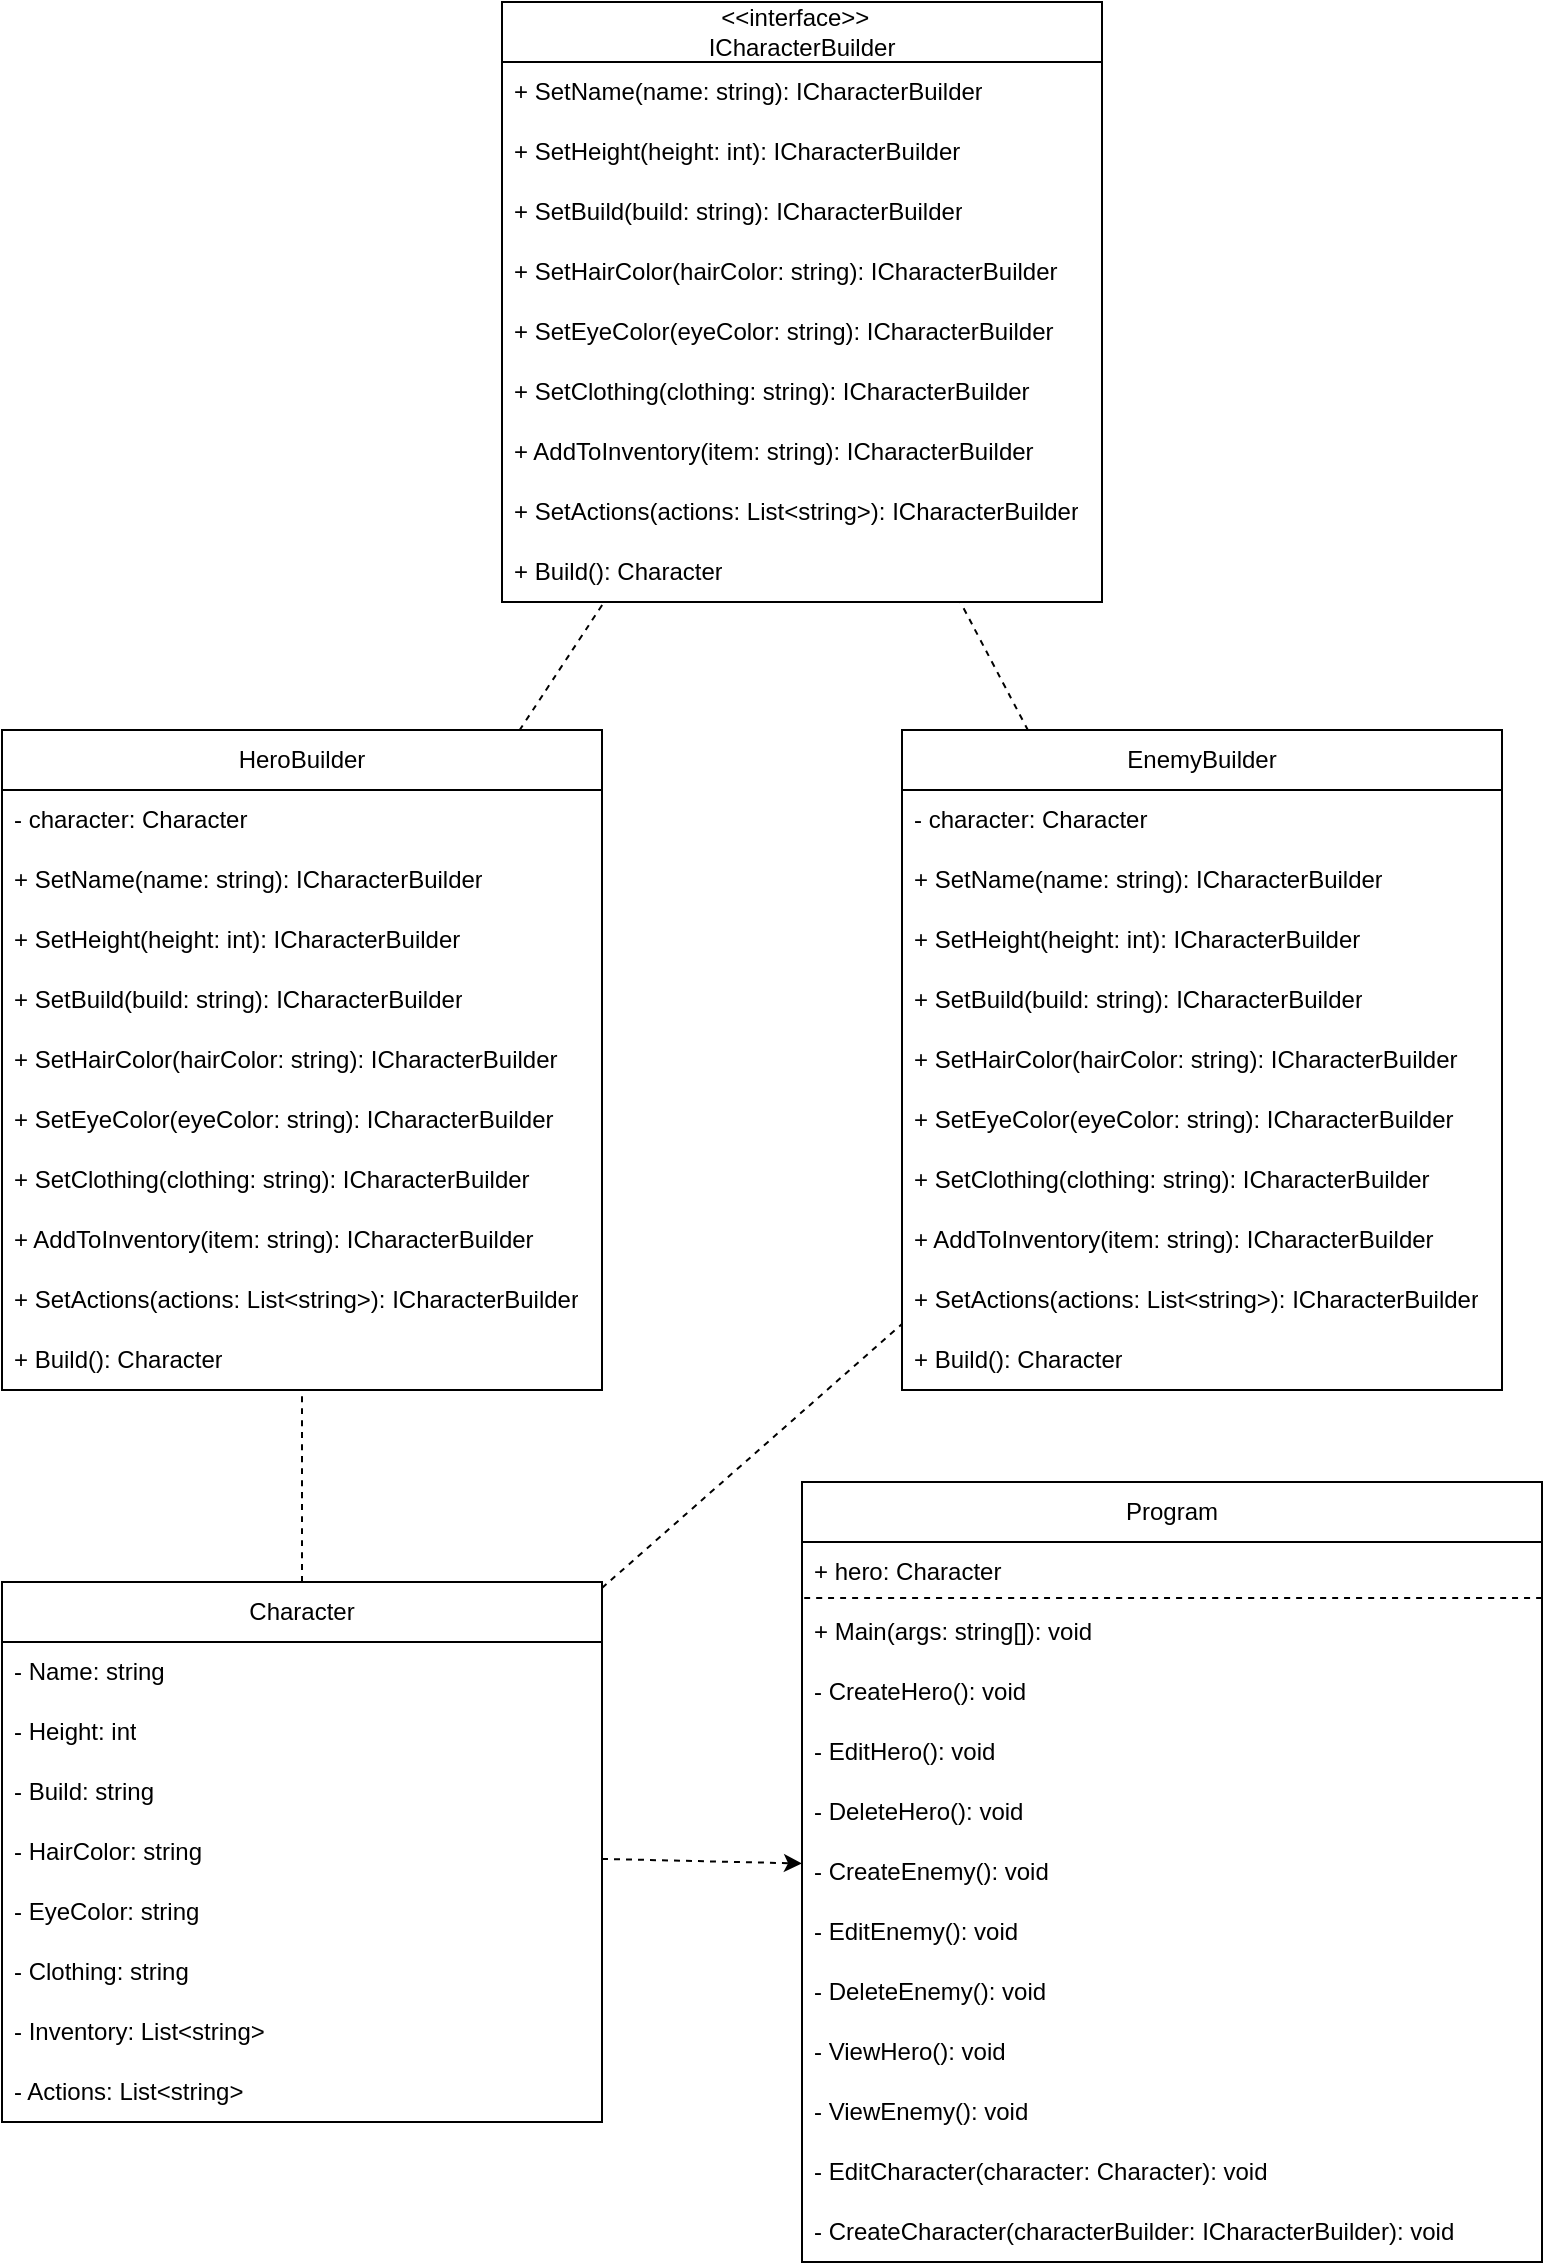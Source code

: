 <mxfile version="24.0.7" type="device">
  <diagram name="Страница — 1" id="jsr216pYnn-NOnW_qfAe">
    <mxGraphModel dx="1980" dy="1204" grid="1" gridSize="10" guides="1" tooltips="1" connect="1" arrows="1" fold="1" page="1" pageScale="1" pageWidth="827" pageHeight="1169" math="0" shadow="0">
      <root>
        <mxCell id="0" />
        <mxCell id="1" parent="0" />
        <mxCell id="yjbBdGcNR5w9F9-vgKkh-22" value="&amp;lt;&amp;lt;interface&amp;gt;&amp;gt;&amp;nbsp;&amp;nbsp;&lt;div&gt;ICharacterBuilder&lt;br&gt;&lt;/div&gt;" style="swimlane;fontStyle=0;childLayout=stackLayout;horizontal=1;startSize=30;horizontalStack=0;resizeParent=1;resizeParentMax=0;resizeLast=0;collapsible=1;marginBottom=0;whiteSpace=wrap;html=1;" parent="1" vertex="1">
          <mxGeometry x="280" width="300" height="300" as="geometry" />
        </mxCell>
        <mxCell id="Rvg-0_Coq6-10nqKy-fE-35" value="+ SetName(name: string): ICharacterBuilder" style="text;strokeColor=none;fillColor=none;align=left;verticalAlign=middle;spacingLeft=4;spacingRight=4;overflow=hidden;points=[[0,0.5],[1,0.5]];portConstraint=eastwest;rotatable=0;whiteSpace=wrap;html=1;" vertex="1" parent="yjbBdGcNR5w9F9-vgKkh-22">
          <mxGeometry y="30" width="300" height="30" as="geometry" />
        </mxCell>
        <mxCell id="Rvg-0_Coq6-10nqKy-fE-36" value="+ SetHeight(height: int): ICharacterBuilder" style="text;strokeColor=none;fillColor=none;align=left;verticalAlign=middle;spacingLeft=4;spacingRight=4;overflow=hidden;points=[[0,0.5],[1,0.5]];portConstraint=eastwest;rotatable=0;whiteSpace=wrap;html=1;" vertex="1" parent="yjbBdGcNR5w9F9-vgKkh-22">
          <mxGeometry y="60" width="300" height="30" as="geometry" />
        </mxCell>
        <mxCell id="Rvg-0_Coq6-10nqKy-fE-37" value="+ SetBuild(build: string): ICharacterBuilder" style="text;strokeColor=none;fillColor=none;align=left;verticalAlign=middle;spacingLeft=4;spacingRight=4;overflow=hidden;points=[[0,0.5],[1,0.5]];portConstraint=eastwest;rotatable=0;whiteSpace=wrap;html=1;" vertex="1" parent="yjbBdGcNR5w9F9-vgKkh-22">
          <mxGeometry y="90" width="300" height="30" as="geometry" />
        </mxCell>
        <mxCell id="Rvg-0_Coq6-10nqKy-fE-38" value="+ SetHairColor(hairColor: string): ICharacterBuilder" style="text;strokeColor=none;fillColor=none;align=left;verticalAlign=middle;spacingLeft=4;spacingRight=4;overflow=hidden;points=[[0,0.5],[1,0.5]];portConstraint=eastwest;rotatable=0;whiteSpace=wrap;html=1;" vertex="1" parent="yjbBdGcNR5w9F9-vgKkh-22">
          <mxGeometry y="120" width="300" height="30" as="geometry" />
        </mxCell>
        <mxCell id="Rvg-0_Coq6-10nqKy-fE-39" value="+ SetEyeColor(eyeColor: string): ICharacterBuilder" style="text;strokeColor=none;fillColor=none;align=left;verticalAlign=middle;spacingLeft=4;spacingRight=4;overflow=hidden;points=[[0,0.5],[1,0.5]];portConstraint=eastwest;rotatable=0;whiteSpace=wrap;html=1;" vertex="1" parent="yjbBdGcNR5w9F9-vgKkh-22">
          <mxGeometry y="150" width="300" height="30" as="geometry" />
        </mxCell>
        <mxCell id="Rvg-0_Coq6-10nqKy-fE-40" value="+ SetClothing(clothing: string): ICharacterBuilder" style="text;strokeColor=none;fillColor=none;align=left;verticalAlign=middle;spacingLeft=4;spacingRight=4;overflow=hidden;points=[[0,0.5],[1,0.5]];portConstraint=eastwest;rotatable=0;whiteSpace=wrap;html=1;" vertex="1" parent="yjbBdGcNR5w9F9-vgKkh-22">
          <mxGeometry y="180" width="300" height="30" as="geometry" />
        </mxCell>
        <mxCell id="Rvg-0_Coq6-10nqKy-fE-34" value="+ AddToInventory(item: string): ICharacterBuilder" style="text;strokeColor=none;fillColor=none;align=left;verticalAlign=middle;spacingLeft=4;spacingRight=4;overflow=hidden;points=[[0,0.5],[1,0.5]];portConstraint=eastwest;rotatable=0;whiteSpace=wrap;html=1;" vertex="1" parent="yjbBdGcNR5w9F9-vgKkh-22">
          <mxGeometry y="210" width="300" height="30" as="geometry" />
        </mxCell>
        <mxCell id="Rvg-0_Coq6-10nqKy-fE-42" value="+ SetActions(actions: List&amp;lt;string&amp;gt;): ICharacterBuilder" style="text;strokeColor=none;fillColor=none;align=left;verticalAlign=middle;spacingLeft=4;spacingRight=4;overflow=hidden;points=[[0,0.5],[1,0.5]];portConstraint=eastwest;rotatable=0;whiteSpace=wrap;html=1;" vertex="1" parent="yjbBdGcNR5w9F9-vgKkh-22">
          <mxGeometry y="240" width="300" height="30" as="geometry" />
        </mxCell>
        <mxCell id="Rvg-0_Coq6-10nqKy-fE-41" value="+ Build(): Character" style="text;strokeColor=none;fillColor=none;align=left;verticalAlign=middle;spacingLeft=4;spacingRight=4;overflow=hidden;points=[[0,0.5],[1,0.5]];portConstraint=eastwest;rotatable=0;whiteSpace=wrap;html=1;" vertex="1" parent="yjbBdGcNR5w9F9-vgKkh-22">
          <mxGeometry y="270" width="300" height="30" as="geometry" />
        </mxCell>
        <mxCell id="Rvg-0_Coq6-10nqKy-fE-1" value="HeroBuilder" style="swimlane;fontStyle=0;childLayout=stackLayout;horizontal=1;startSize=30;horizontalStack=0;resizeParent=1;resizeParentMax=0;resizeLast=0;collapsible=1;marginBottom=0;whiteSpace=wrap;html=1;" vertex="1" parent="1">
          <mxGeometry x="30" y="364" width="300" height="330" as="geometry" />
        </mxCell>
        <mxCell id="Rvg-0_Coq6-10nqKy-fE-4" value="- character: Character&amp;nbsp; &amp;nbsp;" style="text;strokeColor=none;fillColor=none;align=left;verticalAlign=middle;spacingLeft=4;spacingRight=4;overflow=hidden;points=[[0,0.5],[1,0.5]];portConstraint=eastwest;rotatable=0;whiteSpace=wrap;html=1;" vertex="1" parent="Rvg-0_Coq6-10nqKy-fE-1">
          <mxGeometry y="30" width="300" height="30" as="geometry" />
        </mxCell>
        <mxCell id="Rvg-0_Coq6-10nqKy-fE-5" value="+ SetName(name: string): ICharacterBuilder" style="text;strokeColor=none;fillColor=none;align=left;verticalAlign=middle;spacingLeft=4;spacingRight=4;overflow=hidden;points=[[0,0.5],[1,0.5]];portConstraint=eastwest;rotatable=0;whiteSpace=wrap;html=1;" vertex="1" parent="Rvg-0_Coq6-10nqKy-fE-1">
          <mxGeometry y="60" width="300" height="30" as="geometry" />
        </mxCell>
        <mxCell id="Rvg-0_Coq6-10nqKy-fE-6" value="+ SetHeight(height: int): ICharacterBuilder" style="text;strokeColor=none;fillColor=none;align=left;verticalAlign=middle;spacingLeft=4;spacingRight=4;overflow=hidden;points=[[0,0.5],[1,0.5]];portConstraint=eastwest;rotatable=0;whiteSpace=wrap;html=1;" vertex="1" parent="Rvg-0_Coq6-10nqKy-fE-1">
          <mxGeometry y="90" width="300" height="30" as="geometry" />
        </mxCell>
        <mxCell id="Rvg-0_Coq6-10nqKy-fE-3" value="+ SetBuild(build: string): ICharacterBuilder" style="text;strokeColor=none;fillColor=none;align=left;verticalAlign=middle;spacingLeft=4;spacingRight=4;overflow=hidden;points=[[0,0.5],[1,0.5]];portConstraint=eastwest;rotatable=0;whiteSpace=wrap;html=1;" vertex="1" parent="Rvg-0_Coq6-10nqKy-fE-1">
          <mxGeometry y="120" width="300" height="30" as="geometry" />
        </mxCell>
        <mxCell id="Rvg-0_Coq6-10nqKy-fE-43" value="+ SetHairColor(hairColor: string): ICharacterBuilder" style="text;strokeColor=none;fillColor=none;align=left;verticalAlign=middle;spacingLeft=4;spacingRight=4;overflow=hidden;points=[[0,0.5],[1,0.5]];portConstraint=eastwest;rotatable=0;whiteSpace=wrap;html=1;" vertex="1" parent="Rvg-0_Coq6-10nqKy-fE-1">
          <mxGeometry y="150" width="300" height="30" as="geometry" />
        </mxCell>
        <mxCell id="Rvg-0_Coq6-10nqKy-fE-44" value="+ SetEyeColor(eyeColor: string): ICharacterBuilder" style="text;strokeColor=none;fillColor=none;align=left;verticalAlign=middle;spacingLeft=4;spacingRight=4;overflow=hidden;points=[[0,0.5],[1,0.5]];portConstraint=eastwest;rotatable=0;whiteSpace=wrap;html=1;" vertex="1" parent="Rvg-0_Coq6-10nqKy-fE-1">
          <mxGeometry y="180" width="300" height="30" as="geometry" />
        </mxCell>
        <mxCell id="Rvg-0_Coq6-10nqKy-fE-2" value="+ SetClothing(clothing: string): ICharacterBuilder" style="text;strokeColor=none;fillColor=none;align=left;verticalAlign=middle;spacingLeft=4;spacingRight=4;overflow=hidden;points=[[0,0.5],[1,0.5]];portConstraint=eastwest;rotatable=0;whiteSpace=wrap;html=1;" vertex="1" parent="Rvg-0_Coq6-10nqKy-fE-1">
          <mxGeometry y="210" width="300" height="30" as="geometry" />
        </mxCell>
        <mxCell id="Rvg-0_Coq6-10nqKy-fE-46" value="+ AddToInventory(item: string): ICharacterBuilder" style="text;strokeColor=none;fillColor=none;align=left;verticalAlign=middle;spacingLeft=4;spacingRight=4;overflow=hidden;points=[[0,0.5],[1,0.5]];portConstraint=eastwest;rotatable=0;whiteSpace=wrap;html=1;" vertex="1" parent="Rvg-0_Coq6-10nqKy-fE-1">
          <mxGeometry y="240" width="300" height="30" as="geometry" />
        </mxCell>
        <mxCell id="Rvg-0_Coq6-10nqKy-fE-45" value="+ SetActions(actions: List&amp;lt;string&amp;gt;): ICharacterBuilder" style="text;strokeColor=none;fillColor=none;align=left;verticalAlign=middle;spacingLeft=4;spacingRight=4;overflow=hidden;points=[[0,0.5],[1,0.5]];portConstraint=eastwest;rotatable=0;whiteSpace=wrap;html=1;" vertex="1" parent="Rvg-0_Coq6-10nqKy-fE-1">
          <mxGeometry y="270" width="300" height="30" as="geometry" />
        </mxCell>
        <mxCell id="Rvg-0_Coq6-10nqKy-fE-47" value="+ Build(): Character" style="text;strokeColor=none;fillColor=none;align=left;verticalAlign=middle;spacingLeft=4;spacingRight=4;overflow=hidden;points=[[0,0.5],[1,0.5]];portConstraint=eastwest;rotatable=0;whiteSpace=wrap;html=1;" vertex="1" parent="Rvg-0_Coq6-10nqKy-fE-1">
          <mxGeometry y="300" width="300" height="30" as="geometry" />
        </mxCell>
        <mxCell id="Rvg-0_Coq6-10nqKy-fE-31" value="" style="endArrow=classic;html=1;rounded=0;dashed=1;" edge="1" parent="1" source="Rvg-0_Coq6-10nqKy-fE-61" target="Rvg-0_Coq6-10nqKy-fE-72">
          <mxGeometry width="50" height="50" relative="1" as="geometry">
            <mxPoint x="770" y="210" as="sourcePoint" />
            <mxPoint x="730" y="60" as="targetPoint" />
          </mxGeometry>
        </mxCell>
        <mxCell id="Rvg-0_Coq6-10nqKy-fE-48" value="EnemyBuilder" style="swimlane;fontStyle=0;childLayout=stackLayout;horizontal=1;startSize=30;horizontalStack=0;resizeParent=1;resizeParentMax=0;resizeLast=0;collapsible=1;marginBottom=0;whiteSpace=wrap;html=1;" vertex="1" parent="1">
          <mxGeometry x="480" y="364" width="300" height="330" as="geometry" />
        </mxCell>
        <mxCell id="Rvg-0_Coq6-10nqKy-fE-49" value="- character: Character&amp;nbsp; &amp;nbsp;" style="text;strokeColor=none;fillColor=none;align=left;verticalAlign=middle;spacingLeft=4;spacingRight=4;overflow=hidden;points=[[0,0.5],[1,0.5]];portConstraint=eastwest;rotatable=0;whiteSpace=wrap;html=1;" vertex="1" parent="Rvg-0_Coq6-10nqKy-fE-48">
          <mxGeometry y="30" width="300" height="30" as="geometry" />
        </mxCell>
        <mxCell id="Rvg-0_Coq6-10nqKy-fE-50" value="+ SetName(name: string): ICharacterBuilder" style="text;strokeColor=none;fillColor=none;align=left;verticalAlign=middle;spacingLeft=4;spacingRight=4;overflow=hidden;points=[[0,0.5],[1,0.5]];portConstraint=eastwest;rotatable=0;whiteSpace=wrap;html=1;" vertex="1" parent="Rvg-0_Coq6-10nqKy-fE-48">
          <mxGeometry y="60" width="300" height="30" as="geometry" />
        </mxCell>
        <mxCell id="Rvg-0_Coq6-10nqKy-fE-51" value="+ SetHeight(height: int): ICharacterBuilder" style="text;strokeColor=none;fillColor=none;align=left;verticalAlign=middle;spacingLeft=4;spacingRight=4;overflow=hidden;points=[[0,0.5],[1,0.5]];portConstraint=eastwest;rotatable=0;whiteSpace=wrap;html=1;" vertex="1" parent="Rvg-0_Coq6-10nqKy-fE-48">
          <mxGeometry y="90" width="300" height="30" as="geometry" />
        </mxCell>
        <mxCell id="Rvg-0_Coq6-10nqKy-fE-52" value="+ SetBuild(build: string): ICharacterBuilder" style="text;strokeColor=none;fillColor=none;align=left;verticalAlign=middle;spacingLeft=4;spacingRight=4;overflow=hidden;points=[[0,0.5],[1,0.5]];portConstraint=eastwest;rotatable=0;whiteSpace=wrap;html=1;" vertex="1" parent="Rvg-0_Coq6-10nqKy-fE-48">
          <mxGeometry y="120" width="300" height="30" as="geometry" />
        </mxCell>
        <mxCell id="Rvg-0_Coq6-10nqKy-fE-53" value="+ SetHairColor(hairColor: string): ICharacterBuilder" style="text;strokeColor=none;fillColor=none;align=left;verticalAlign=middle;spacingLeft=4;spacingRight=4;overflow=hidden;points=[[0,0.5],[1,0.5]];portConstraint=eastwest;rotatable=0;whiteSpace=wrap;html=1;" vertex="1" parent="Rvg-0_Coq6-10nqKy-fE-48">
          <mxGeometry y="150" width="300" height="30" as="geometry" />
        </mxCell>
        <mxCell id="Rvg-0_Coq6-10nqKy-fE-54" value="+ SetEyeColor(eyeColor: string): ICharacterBuilder" style="text;strokeColor=none;fillColor=none;align=left;verticalAlign=middle;spacingLeft=4;spacingRight=4;overflow=hidden;points=[[0,0.5],[1,0.5]];portConstraint=eastwest;rotatable=0;whiteSpace=wrap;html=1;" vertex="1" parent="Rvg-0_Coq6-10nqKy-fE-48">
          <mxGeometry y="180" width="300" height="30" as="geometry" />
        </mxCell>
        <mxCell id="Rvg-0_Coq6-10nqKy-fE-55" value="+ SetClothing(clothing: string): ICharacterBuilder" style="text;strokeColor=none;fillColor=none;align=left;verticalAlign=middle;spacingLeft=4;spacingRight=4;overflow=hidden;points=[[0,0.5],[1,0.5]];portConstraint=eastwest;rotatable=0;whiteSpace=wrap;html=1;" vertex="1" parent="Rvg-0_Coq6-10nqKy-fE-48">
          <mxGeometry y="210" width="300" height="30" as="geometry" />
        </mxCell>
        <mxCell id="Rvg-0_Coq6-10nqKy-fE-56" value="+ AddToInventory(item: string): ICharacterBuilder" style="text;strokeColor=none;fillColor=none;align=left;verticalAlign=middle;spacingLeft=4;spacingRight=4;overflow=hidden;points=[[0,0.5],[1,0.5]];portConstraint=eastwest;rotatable=0;whiteSpace=wrap;html=1;" vertex="1" parent="Rvg-0_Coq6-10nqKy-fE-48">
          <mxGeometry y="240" width="300" height="30" as="geometry" />
        </mxCell>
        <mxCell id="Rvg-0_Coq6-10nqKy-fE-57" value="+ SetActions(actions: List&amp;lt;string&amp;gt;): ICharacterBuilder" style="text;strokeColor=none;fillColor=none;align=left;verticalAlign=middle;spacingLeft=4;spacingRight=4;overflow=hidden;points=[[0,0.5],[1,0.5]];portConstraint=eastwest;rotatable=0;whiteSpace=wrap;html=1;" vertex="1" parent="Rvg-0_Coq6-10nqKy-fE-48">
          <mxGeometry y="270" width="300" height="30" as="geometry" />
        </mxCell>
        <mxCell id="Rvg-0_Coq6-10nqKy-fE-58" value="+ Build(): Character" style="text;strokeColor=none;fillColor=none;align=left;verticalAlign=middle;spacingLeft=4;spacingRight=4;overflow=hidden;points=[[0,0.5],[1,0.5]];portConstraint=eastwest;rotatable=0;whiteSpace=wrap;html=1;" vertex="1" parent="Rvg-0_Coq6-10nqKy-fE-48">
          <mxGeometry y="300" width="300" height="30" as="geometry" />
        </mxCell>
        <mxCell id="Rvg-0_Coq6-10nqKy-fE-59" value="" style="endArrow=none;dashed=1;html=1;rounded=0;fontSize=12;startSize=8;endSize=8;curved=1;" edge="1" parent="1" source="Rvg-0_Coq6-10nqKy-fE-1" target="yjbBdGcNR5w9F9-vgKkh-22">
          <mxGeometry width="50" height="50" relative="1" as="geometry">
            <mxPoint x="520" y="340" as="sourcePoint" />
            <mxPoint x="570" y="290" as="targetPoint" />
          </mxGeometry>
        </mxCell>
        <mxCell id="Rvg-0_Coq6-10nqKy-fE-60" value="" style="endArrow=none;dashed=1;html=1;rounded=0;fontSize=12;startSize=8;endSize=8;curved=1;" edge="1" parent="1" source="Rvg-0_Coq6-10nqKy-fE-48" target="yjbBdGcNR5w9F9-vgKkh-22">
          <mxGeometry width="50" height="50" relative="1" as="geometry">
            <mxPoint x="520" y="340" as="sourcePoint" />
            <mxPoint x="570" y="290" as="targetPoint" />
          </mxGeometry>
        </mxCell>
        <mxCell id="Rvg-0_Coq6-10nqKy-fE-61" value="Character" style="swimlane;fontStyle=0;childLayout=stackLayout;horizontal=1;startSize=30;horizontalStack=0;resizeParent=1;resizeParentMax=0;resizeLast=0;collapsible=1;marginBottom=0;whiteSpace=wrap;html=1;" vertex="1" parent="1">
          <mxGeometry x="30" y="790" width="300" height="270" as="geometry" />
        </mxCell>
        <mxCell id="Rvg-0_Coq6-10nqKy-fE-62" value="- Name: string&amp;nbsp;" style="text;strokeColor=none;fillColor=none;align=left;verticalAlign=middle;spacingLeft=4;spacingRight=4;overflow=hidden;points=[[0,0.5],[1,0.5]];portConstraint=eastwest;rotatable=0;whiteSpace=wrap;html=1;" vertex="1" parent="Rvg-0_Coq6-10nqKy-fE-61">
          <mxGeometry y="30" width="300" height="30" as="geometry" />
        </mxCell>
        <mxCell id="Rvg-0_Coq6-10nqKy-fE-63" value="- Height: int" style="text;strokeColor=none;fillColor=none;align=left;verticalAlign=middle;spacingLeft=4;spacingRight=4;overflow=hidden;points=[[0,0.5],[1,0.5]];portConstraint=eastwest;rotatable=0;whiteSpace=wrap;html=1;" vertex="1" parent="Rvg-0_Coq6-10nqKy-fE-61">
          <mxGeometry y="60" width="300" height="30" as="geometry" />
        </mxCell>
        <mxCell id="Rvg-0_Coq6-10nqKy-fE-64" value="- Build: string" style="text;strokeColor=none;fillColor=none;align=left;verticalAlign=middle;spacingLeft=4;spacingRight=4;overflow=hidden;points=[[0,0.5],[1,0.5]];portConstraint=eastwest;rotatable=0;whiteSpace=wrap;html=1;" vertex="1" parent="Rvg-0_Coq6-10nqKy-fE-61">
          <mxGeometry y="90" width="300" height="30" as="geometry" />
        </mxCell>
        <mxCell id="Rvg-0_Coq6-10nqKy-fE-65" value="- HairColor: string" style="text;strokeColor=none;fillColor=none;align=left;verticalAlign=middle;spacingLeft=4;spacingRight=4;overflow=hidden;points=[[0,0.5],[1,0.5]];portConstraint=eastwest;rotatable=0;whiteSpace=wrap;html=1;" vertex="1" parent="Rvg-0_Coq6-10nqKy-fE-61">
          <mxGeometry y="120" width="300" height="30" as="geometry" />
        </mxCell>
        <mxCell id="Rvg-0_Coq6-10nqKy-fE-66" value="- EyeColor: string&amp;nbsp;" style="text;strokeColor=none;fillColor=none;align=left;verticalAlign=middle;spacingLeft=4;spacingRight=4;overflow=hidden;points=[[0,0.5],[1,0.5]];portConstraint=eastwest;rotatable=0;whiteSpace=wrap;html=1;" vertex="1" parent="Rvg-0_Coq6-10nqKy-fE-61">
          <mxGeometry y="150" width="300" height="30" as="geometry" />
        </mxCell>
        <mxCell id="Rvg-0_Coq6-10nqKy-fE-67" value="- Clothing: string" style="text;strokeColor=none;fillColor=none;align=left;verticalAlign=middle;spacingLeft=4;spacingRight=4;overflow=hidden;points=[[0,0.5],[1,0.5]];portConstraint=eastwest;rotatable=0;whiteSpace=wrap;html=1;" vertex="1" parent="Rvg-0_Coq6-10nqKy-fE-61">
          <mxGeometry y="180" width="300" height="30" as="geometry" />
        </mxCell>
        <mxCell id="Rvg-0_Coq6-10nqKy-fE-68" value="- Inventory: List&amp;lt;string&amp;gt;" style="text;strokeColor=none;fillColor=none;align=left;verticalAlign=middle;spacingLeft=4;spacingRight=4;overflow=hidden;points=[[0,0.5],[1,0.5]];portConstraint=eastwest;rotatable=0;whiteSpace=wrap;html=1;" vertex="1" parent="Rvg-0_Coq6-10nqKy-fE-61">
          <mxGeometry y="210" width="300" height="30" as="geometry" />
        </mxCell>
        <mxCell id="Rvg-0_Coq6-10nqKy-fE-69" value="- Actions: List&amp;lt;string&amp;gt;" style="text;strokeColor=none;fillColor=none;align=left;verticalAlign=middle;spacingLeft=4;spacingRight=4;overflow=hidden;points=[[0,0.5],[1,0.5]];portConstraint=eastwest;rotatable=0;whiteSpace=wrap;html=1;" vertex="1" parent="Rvg-0_Coq6-10nqKy-fE-61">
          <mxGeometry y="240" width="300" height="30" as="geometry" />
        </mxCell>
        <mxCell id="Rvg-0_Coq6-10nqKy-fE-72" value="Program" style="swimlane;fontStyle=0;childLayout=stackLayout;horizontal=1;startSize=30;horizontalStack=0;resizeParent=1;resizeParentMax=0;resizeLast=0;collapsible=1;marginBottom=0;whiteSpace=wrap;html=1;" vertex="1" parent="1">
          <mxGeometry x="430" y="740" width="370" height="390" as="geometry" />
        </mxCell>
        <mxCell id="Rvg-0_Coq6-10nqKy-fE-73" value="+ hero: Character&amp;nbsp;" style="text;strokeColor=none;fillColor=none;align=left;verticalAlign=middle;spacingLeft=4;spacingRight=4;overflow=hidden;points=[[0,0.5],[1,0.5]];portConstraint=eastwest;rotatable=0;whiteSpace=wrap;html=1;" vertex="1" parent="Rvg-0_Coq6-10nqKy-fE-72">
          <mxGeometry y="30" width="370" height="30" as="geometry" />
        </mxCell>
        <mxCell id="Rvg-0_Coq6-10nqKy-fE-74" value="+ Main(args: string[]): void&amp;nbsp;&amp;nbsp;" style="text;strokeColor=none;fillColor=none;align=left;verticalAlign=middle;spacingLeft=4;spacingRight=4;overflow=hidden;points=[[0,0.5],[1,0.5]];portConstraint=eastwest;rotatable=0;whiteSpace=wrap;html=1;" vertex="1" parent="Rvg-0_Coq6-10nqKy-fE-72">
          <mxGeometry y="60" width="370" height="30" as="geometry" />
        </mxCell>
        <mxCell id="Rvg-0_Coq6-10nqKy-fE-75" value="- CreateHero(): void" style="text;strokeColor=none;fillColor=none;align=left;verticalAlign=middle;spacingLeft=4;spacingRight=4;overflow=hidden;points=[[0,0.5],[1,0.5]];portConstraint=eastwest;rotatable=0;whiteSpace=wrap;html=1;" vertex="1" parent="Rvg-0_Coq6-10nqKy-fE-72">
          <mxGeometry y="90" width="370" height="30" as="geometry" />
        </mxCell>
        <mxCell id="Rvg-0_Coq6-10nqKy-fE-76" value="- EditHero(): void" style="text;strokeColor=none;fillColor=none;align=left;verticalAlign=middle;spacingLeft=4;spacingRight=4;overflow=hidden;points=[[0,0.5],[1,0.5]];portConstraint=eastwest;rotatable=0;whiteSpace=wrap;html=1;" vertex="1" parent="Rvg-0_Coq6-10nqKy-fE-72">
          <mxGeometry y="120" width="370" height="30" as="geometry" />
        </mxCell>
        <mxCell id="Rvg-0_Coq6-10nqKy-fE-77" value="- DeleteHero(): void&amp;nbsp;" style="text;strokeColor=none;fillColor=none;align=left;verticalAlign=middle;spacingLeft=4;spacingRight=4;overflow=hidden;points=[[0,0.5],[1,0.5]];portConstraint=eastwest;rotatable=0;whiteSpace=wrap;html=1;" vertex="1" parent="Rvg-0_Coq6-10nqKy-fE-72">
          <mxGeometry y="150" width="370" height="30" as="geometry" />
        </mxCell>
        <mxCell id="Rvg-0_Coq6-10nqKy-fE-78" value="- CreateEnemy(): void" style="text;strokeColor=none;fillColor=none;align=left;verticalAlign=middle;spacingLeft=4;spacingRight=4;overflow=hidden;points=[[0,0.5],[1,0.5]];portConstraint=eastwest;rotatable=0;whiteSpace=wrap;html=1;" vertex="1" parent="Rvg-0_Coq6-10nqKy-fE-72">
          <mxGeometry y="180" width="370" height="30" as="geometry" />
        </mxCell>
        <mxCell id="Rvg-0_Coq6-10nqKy-fE-79" value="- EditEnemy(): void" style="text;strokeColor=none;fillColor=none;align=left;verticalAlign=middle;spacingLeft=4;spacingRight=4;overflow=hidden;points=[[0,0.5],[1,0.5]];portConstraint=eastwest;rotatable=0;whiteSpace=wrap;html=1;" vertex="1" parent="Rvg-0_Coq6-10nqKy-fE-72">
          <mxGeometry y="210" width="370" height="30" as="geometry" />
        </mxCell>
        <mxCell id="Rvg-0_Coq6-10nqKy-fE-82" value="- DeleteEnemy(): void" style="text;strokeColor=none;fillColor=none;align=left;verticalAlign=middle;spacingLeft=4;spacingRight=4;overflow=hidden;points=[[0,0.5],[1,0.5]];portConstraint=eastwest;rotatable=0;whiteSpace=wrap;html=1;" vertex="1" parent="Rvg-0_Coq6-10nqKy-fE-72">
          <mxGeometry y="240" width="370" height="30" as="geometry" />
        </mxCell>
        <mxCell id="Rvg-0_Coq6-10nqKy-fE-83" value="- ViewHero(): void&amp;nbsp;&amp;nbsp;" style="text;strokeColor=none;fillColor=none;align=left;verticalAlign=middle;spacingLeft=4;spacingRight=4;overflow=hidden;points=[[0,0.5],[1,0.5]];portConstraint=eastwest;rotatable=0;whiteSpace=wrap;html=1;" vertex="1" parent="Rvg-0_Coq6-10nqKy-fE-72">
          <mxGeometry y="270" width="370" height="30" as="geometry" />
        </mxCell>
        <mxCell id="Rvg-0_Coq6-10nqKy-fE-80" value="- ViewEnemy(): void" style="text;strokeColor=none;fillColor=none;align=left;verticalAlign=middle;spacingLeft=4;spacingRight=4;overflow=hidden;points=[[0,0.5],[1,0.5]];portConstraint=eastwest;rotatable=0;whiteSpace=wrap;html=1;" vertex="1" parent="Rvg-0_Coq6-10nqKy-fE-72">
          <mxGeometry y="300" width="370" height="30" as="geometry" />
        </mxCell>
        <mxCell id="Rvg-0_Coq6-10nqKy-fE-81" value="" style="endArrow=none;dashed=1;html=1;rounded=0;fontSize=12;startSize=8;endSize=8;curved=1;exitX=0.003;exitY=-0.067;exitDx=0;exitDy=0;exitPerimeter=0;entryX=1;entryY=-0.067;entryDx=0;entryDy=0;entryPerimeter=0;" edge="1" parent="Rvg-0_Coq6-10nqKy-fE-72" source="Rvg-0_Coq6-10nqKy-fE-74" target="Rvg-0_Coq6-10nqKy-fE-74">
          <mxGeometry width="50" height="50" relative="1" as="geometry">
            <mxPoint x="-30" y="60" as="sourcePoint" />
            <mxPoint x="20" y="10" as="targetPoint" />
          </mxGeometry>
        </mxCell>
        <mxCell id="Rvg-0_Coq6-10nqKy-fE-85" value="- EditCharacter(character: Character): void" style="text;strokeColor=none;fillColor=none;align=left;verticalAlign=middle;spacingLeft=4;spacingRight=4;overflow=hidden;points=[[0,0.5],[1,0.5]];portConstraint=eastwest;rotatable=0;whiteSpace=wrap;html=1;" vertex="1" parent="Rvg-0_Coq6-10nqKy-fE-72">
          <mxGeometry y="330" width="370" height="30" as="geometry" />
        </mxCell>
        <mxCell id="Rvg-0_Coq6-10nqKy-fE-84" value="- CreateCharacter(characterBuilder: ICharacterBuilder): void&amp;nbsp;" style="text;strokeColor=none;fillColor=none;align=left;verticalAlign=middle;spacingLeft=4;spacingRight=4;overflow=hidden;points=[[0,0.5],[1,0.5]];portConstraint=eastwest;rotatable=0;whiteSpace=wrap;html=1;" vertex="1" parent="Rvg-0_Coq6-10nqKy-fE-72">
          <mxGeometry y="360" width="370" height="30" as="geometry" />
        </mxCell>
        <mxCell id="Rvg-0_Coq6-10nqKy-fE-88" value="" style="endArrow=none;dashed=1;html=1;rounded=0;fontSize=12;startSize=8;endSize=8;curved=1;" edge="1" parent="1" source="Rvg-0_Coq6-10nqKy-fE-61" target="Rvg-0_Coq6-10nqKy-fE-1">
          <mxGeometry width="50" height="50" relative="1" as="geometry">
            <mxPoint x="470" y="630" as="sourcePoint" />
            <mxPoint x="520" y="580" as="targetPoint" />
          </mxGeometry>
        </mxCell>
        <mxCell id="Rvg-0_Coq6-10nqKy-fE-89" value="" style="endArrow=none;dashed=1;html=1;rounded=0;fontSize=12;startSize=8;endSize=8;curved=1;" edge="1" parent="1" source="Rvg-0_Coq6-10nqKy-fE-61" target="Rvg-0_Coq6-10nqKy-fE-48">
          <mxGeometry width="50" height="50" relative="1" as="geometry">
            <mxPoint x="430" y="670" as="sourcePoint" />
            <mxPoint x="520" y="580" as="targetPoint" />
          </mxGeometry>
        </mxCell>
      </root>
    </mxGraphModel>
  </diagram>
</mxfile>
